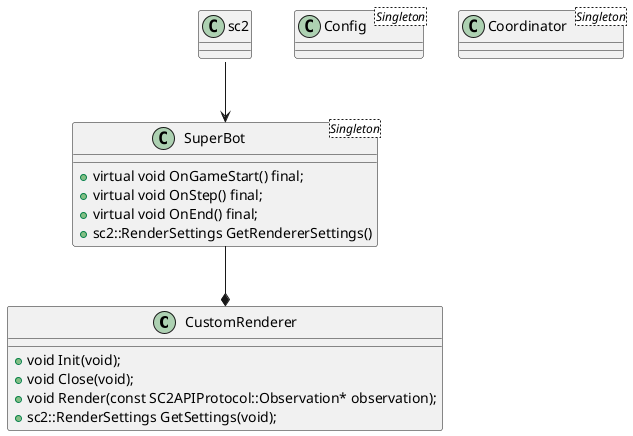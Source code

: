 
@startuml

class CustomRenderer {
	+void Init(void);
	+void Close(void);
	+void Render(const SC2APIProtocol::Observation* observation);
	+sc2::RenderSettings GetSettings(void);
}

class SuperBot <Singleton> {
	+virtual void OnGameStart() final;
	+virtual void OnStep() final;
	+virtual void OnEnd() final;
	+sc2::RenderSettings GetRendererSettings()
}

class Config <Singleton>

class Coordinator <Singleton>

SuperBot --* CustomRenderer
sc2::Agent -->SuperBot

@enduml
